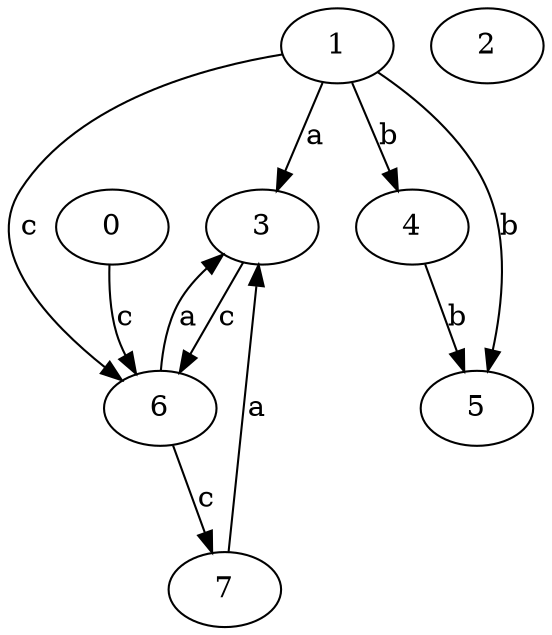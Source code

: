 strict digraph  {
1;
2;
3;
4;
5;
6;
7;
0;
1 -> 3  [label=a];
1 -> 4  [label=b];
1 -> 5  [label=b];
1 -> 6  [label=c];
3 -> 6  [label=c];
4 -> 5  [label=b];
6 -> 3  [label=a];
6 -> 7  [label=c];
7 -> 3  [label=a];
0 -> 6  [label=c];
}

